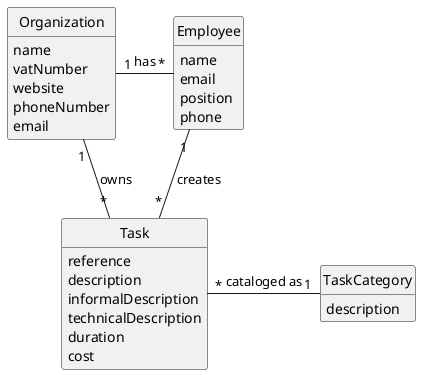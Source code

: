@startuml
skinparam monochrome true
skinparam packageStyle rectangle
skinparam shadowing false

'left to right direction

skinparam classAttributeIconSize 0

hide circle
hide methods

'title Domain Model

class Organization {
    name
    vatNumber
    website
    phoneNumber
    email
}

class Task {
    reference
    description
    informalDescription
    technicalDescription
    duration
    cost
}

class TaskCategory {
    description
}

class Employee {
    name
    email
    position
    phone
}

Organization "1" - "*" Employee : has
Organization "1" - "*" Task: owns

Employee "1" -- "*" Task : creates

Task "*" - "1" TaskCategory: cataloged as

@enduml